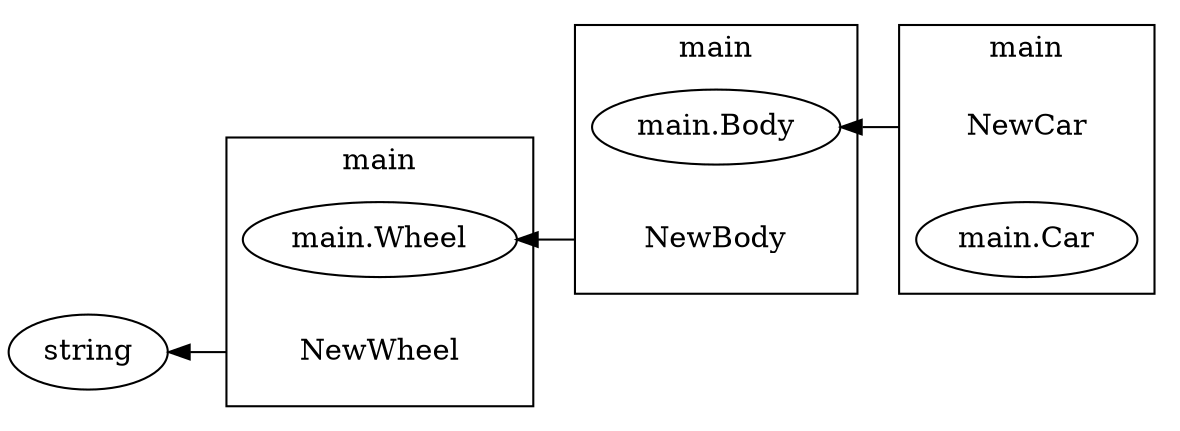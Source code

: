 digraph {
	rankdir=RL;
	graph [compound=true];
	
		subgraph cluster_0 {
			label = "main";
			constructor_0 [shape=plaintext label="NewCar"];
			
			"main.Car" [label=<main.Car>];
			
		}
		
			constructor_0 -> "main.Body" [ltail=cluster_0];
		
		
		subgraph cluster_1 {
			label = "main";
			constructor_1 [shape=plaintext label="NewBody"];
			
			"main.Body" [label=<main.Body>];
			
		}
		
			constructor_1 -> "main.Wheel" [ltail=cluster_1];
		
		
		subgraph cluster_2 {
			label = "main";
			constructor_2 [shape=plaintext label="NewWheel"];
			
			"main.Wheel" [label=<main.Wheel>];
			
		}
		
			constructor_2 -> "string" [ltail=cluster_2];
		
		
	
}